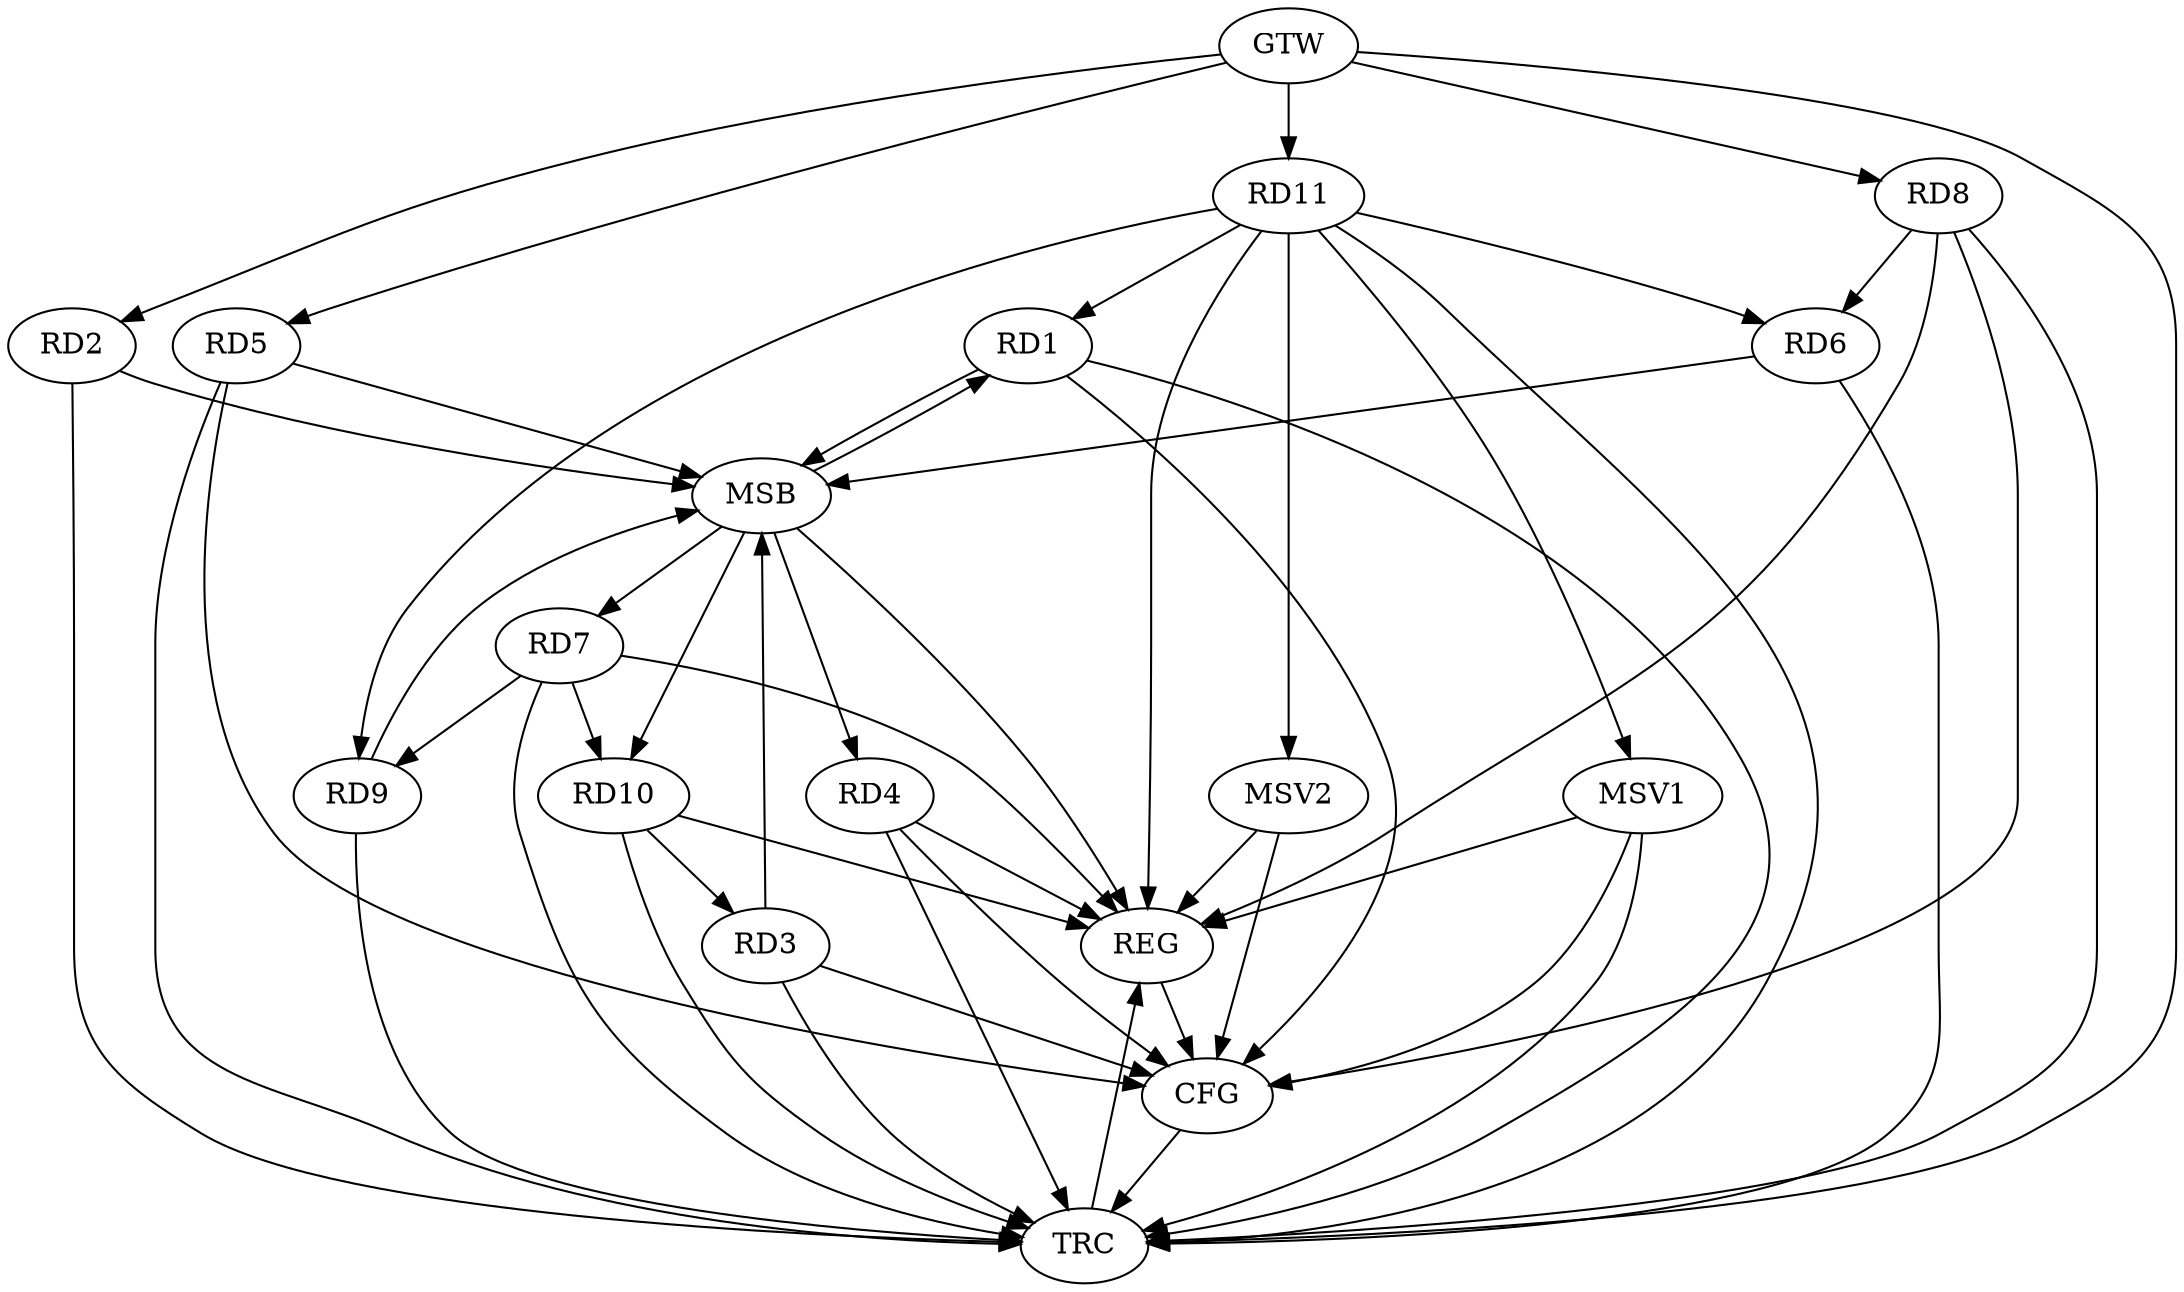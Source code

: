 strict digraph G {
  RD1 [ label="RD1" ];
  RD2 [ label="RD2" ];
  RD3 [ label="RD3" ];
  RD4 [ label="RD4" ];
  RD5 [ label="RD5" ];
  RD6 [ label="RD6" ];
  RD7 [ label="RD7" ];
  RD8 [ label="RD8" ];
  RD9 [ label="RD9" ];
  RD10 [ label="RD10" ];
  RD11 [ label="RD11" ];
  GTW [ label="GTW" ];
  REG [ label="REG" ];
  MSB [ label="MSB" ];
  CFG [ label="CFG" ];
  TRC [ label="TRC" ];
  MSV1 [ label="MSV1" ];
  MSV2 [ label="MSV2" ];
  RD11 -> RD1;
  RD10 -> RD3;
  RD8 -> RD6;
  RD11 -> RD6;
  RD7 -> RD9;
  RD7 -> RD10;
  RD11 -> RD9;
  GTW -> RD2;
  GTW -> RD5;
  GTW -> RD8;
  GTW -> RD11;
  RD4 -> REG;
  RD7 -> REG;
  RD8 -> REG;
  RD10 -> REG;
  RD11 -> REG;
  RD1 -> MSB;
  MSB -> RD4;
  MSB -> REG;
  RD2 -> MSB;
  RD3 -> MSB;
  RD5 -> MSB;
  MSB -> RD1;
  RD6 -> MSB;
  MSB -> RD7;
  RD9 -> MSB;
  MSB -> RD10;
  RD8 -> CFG;
  RD1 -> CFG;
  RD4 -> CFG;
  RD3 -> CFG;
  RD5 -> CFG;
  REG -> CFG;
  RD1 -> TRC;
  RD2 -> TRC;
  RD3 -> TRC;
  RD4 -> TRC;
  RD5 -> TRC;
  RD6 -> TRC;
  RD7 -> TRC;
  RD8 -> TRC;
  RD9 -> TRC;
  RD10 -> TRC;
  RD11 -> TRC;
  GTW -> TRC;
  CFG -> TRC;
  TRC -> REG;
  RD11 -> MSV1;
  MSV1 -> REG;
  MSV1 -> TRC;
  MSV1 -> CFG;
  RD11 -> MSV2;
  MSV2 -> REG;
  MSV2 -> CFG;
}
